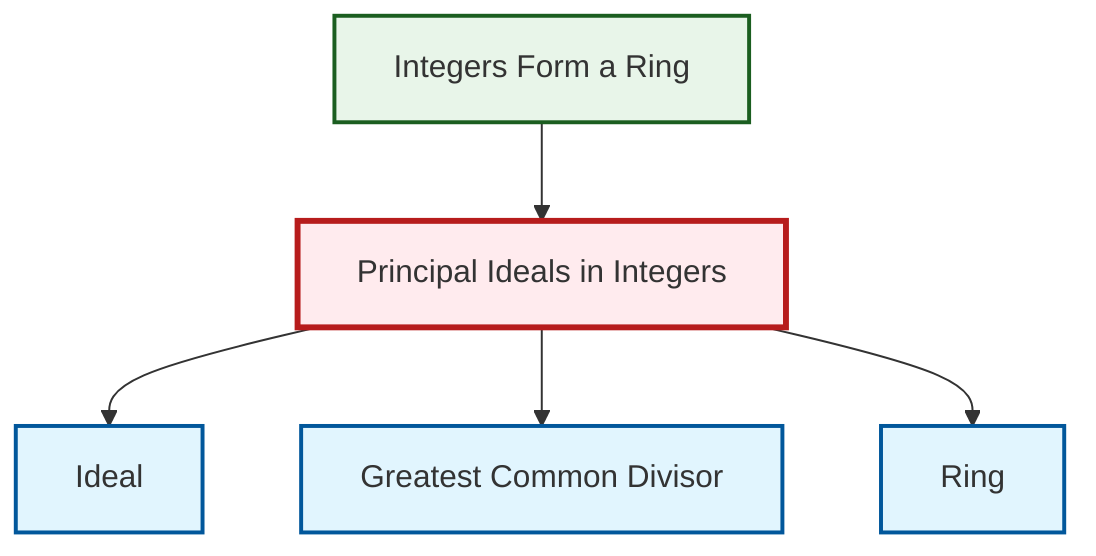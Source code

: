 graph TD
    classDef definition fill:#e1f5fe,stroke:#01579b,stroke-width:2px
    classDef theorem fill:#f3e5f5,stroke:#4a148c,stroke-width:2px
    classDef axiom fill:#fff3e0,stroke:#e65100,stroke-width:2px
    classDef example fill:#e8f5e9,stroke:#1b5e20,stroke-width:2px
    classDef current fill:#ffebee,stroke:#b71c1c,stroke-width:3px
    def-ring["Ring"]:::definition
    ex-principal-ideal["Principal Ideals in Integers"]:::example
    ex-integers-ring["Integers Form a Ring"]:::example
    def-gcd["Greatest Common Divisor"]:::definition
    def-ideal["Ideal"]:::definition
    ex-integers-ring --> ex-principal-ideal
    ex-principal-ideal --> def-ideal
    ex-principal-ideal --> def-gcd
    ex-principal-ideal --> def-ring
    class ex-principal-ideal current